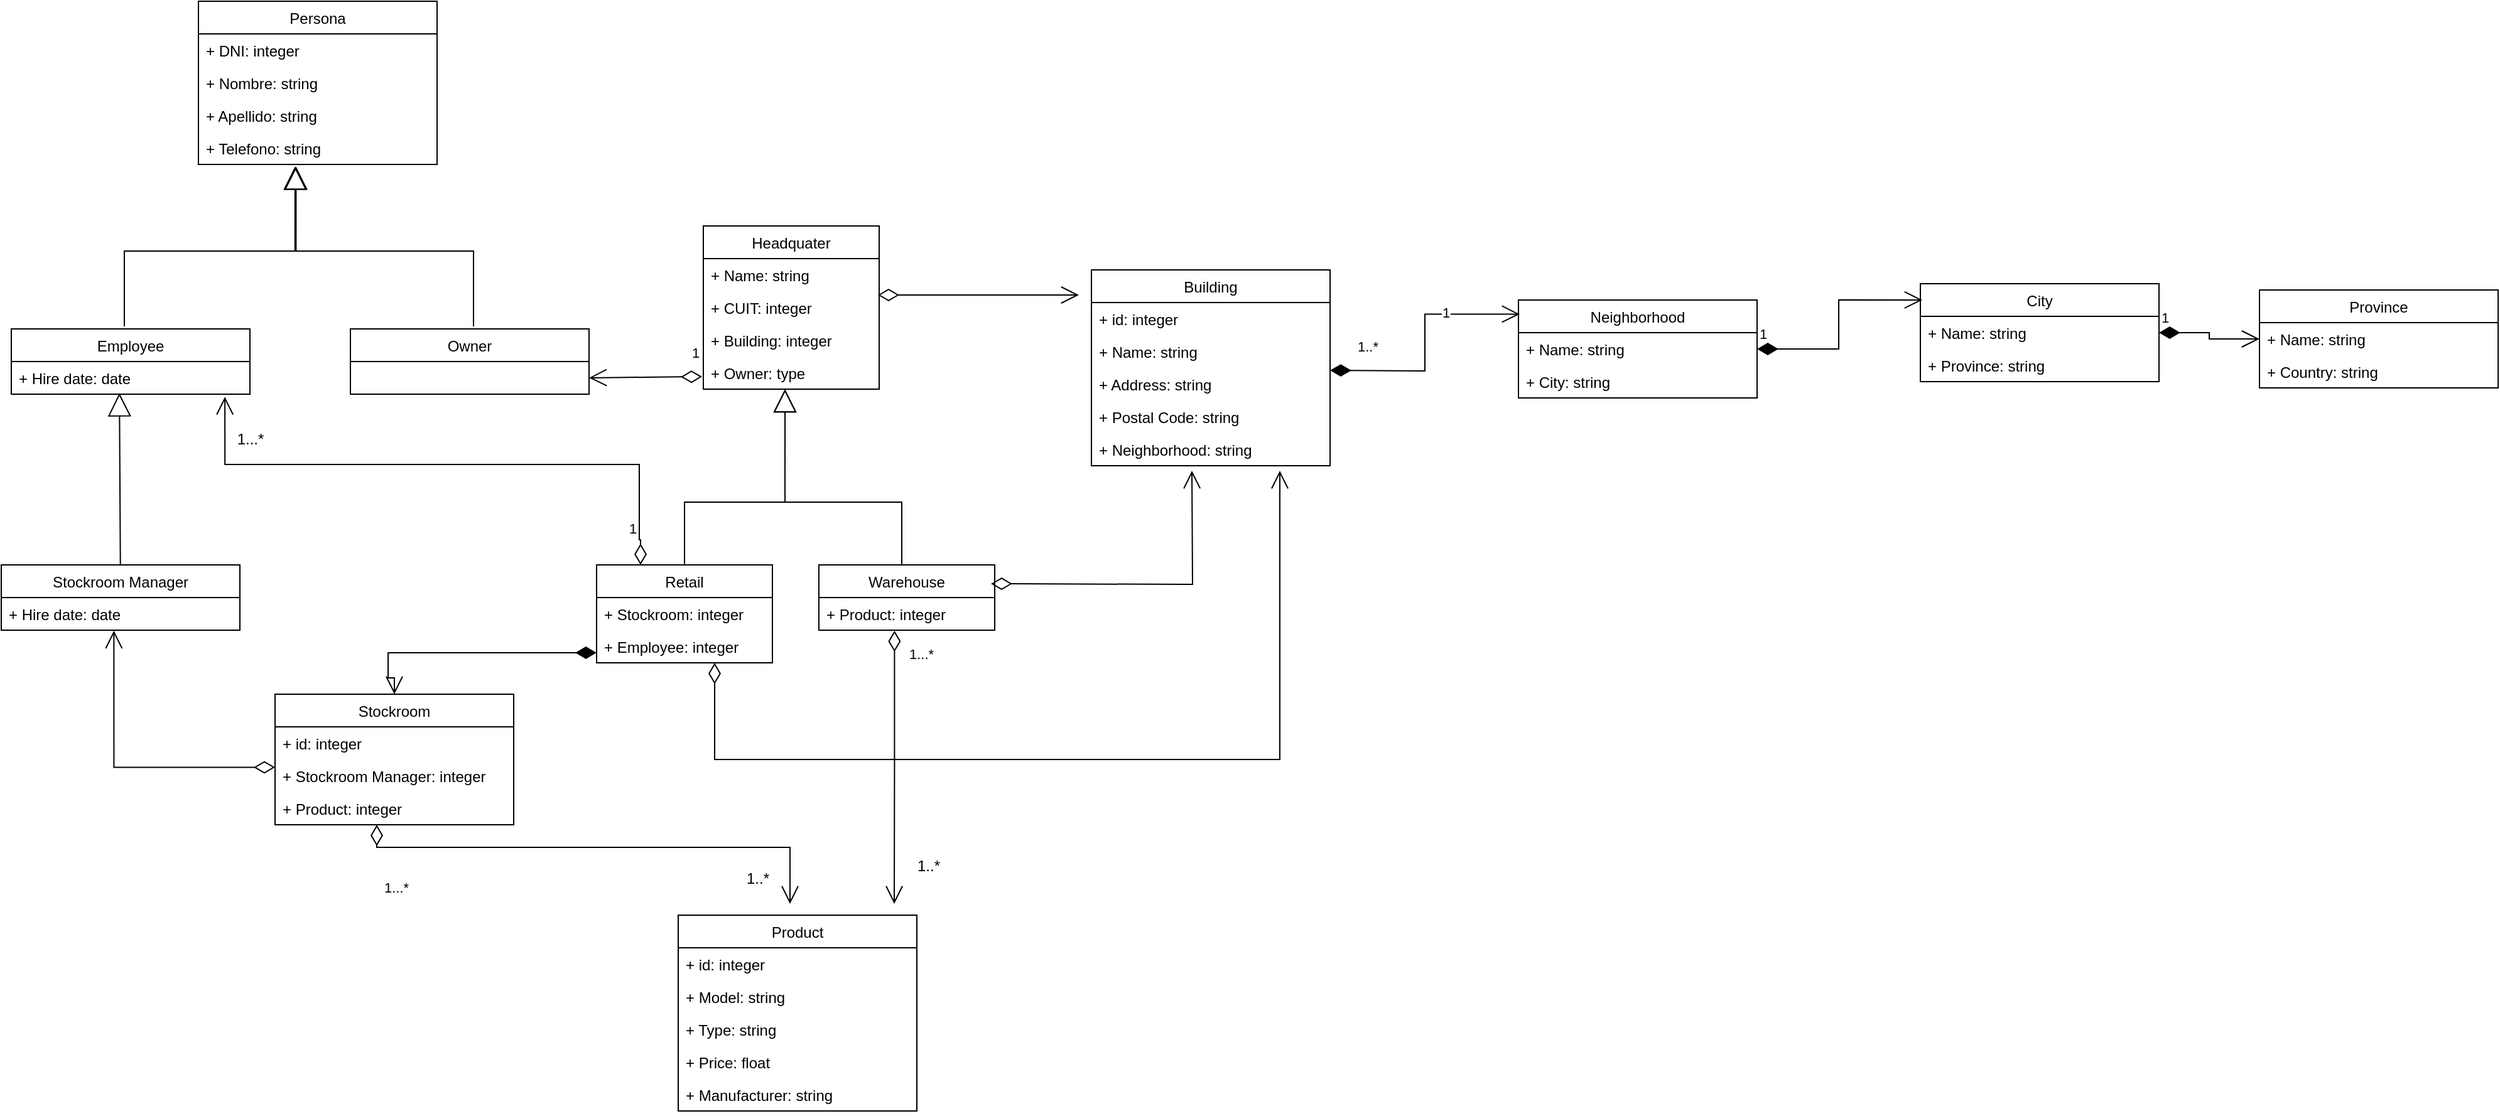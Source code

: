 <mxfile version="20.2.3" type="device"><diagram id="C5RBs43oDa-KdzZeNtuy" name="Page-1"><mxGraphModel dx="1457" dy="1857" grid="1" gridSize="10" guides="1" tooltips="1" connect="1" arrows="1" fold="1" page="1" pageScale="1" pageWidth="827" pageHeight="1169" math="0" shadow="0"><root><mxCell id="WIyWlLk6GJQsqaUBKTNV-0"/><mxCell id="WIyWlLk6GJQsqaUBKTNV-1" parent="WIyWlLk6GJQsqaUBKTNV-0"/><mxCell id="0PK0ICvFkEbnGBf6CsSc-0" value="Headquater" style="swimlane;fontStyle=0;childLayout=stackLayout;horizontal=1;startSize=26;fillColor=none;horizontalStack=0;resizeParent=1;resizeParentMax=0;resizeLast=0;collapsible=1;marginBottom=0;" parent="WIyWlLk6GJQsqaUBKTNV-1" vertex="1"><mxGeometry x="651" y="-925" width="140" height="130" as="geometry"/></mxCell><mxCell id="0PK0ICvFkEbnGBf6CsSc-1" value="+ Name: string" style="text;strokeColor=none;fillColor=none;align=left;verticalAlign=top;spacingLeft=4;spacingRight=4;overflow=hidden;rotatable=0;points=[[0,0.5],[1,0.5]];portConstraint=eastwest;" parent="0PK0ICvFkEbnGBf6CsSc-0" vertex="1"><mxGeometry y="26" width="140" height="26" as="geometry"/></mxCell><mxCell id="0PK0ICvFkEbnGBf6CsSc-2" value="+ CUIT: integer" style="text;strokeColor=none;fillColor=none;align=left;verticalAlign=top;spacingLeft=4;spacingRight=4;overflow=hidden;rotatable=0;points=[[0,0.5],[1,0.5]];portConstraint=eastwest;" parent="0PK0ICvFkEbnGBf6CsSc-0" vertex="1"><mxGeometry y="52" width="140" height="26" as="geometry"/></mxCell><mxCell id="0PK0ICvFkEbnGBf6CsSc-3" value="+ Building: integer" style="text;strokeColor=none;fillColor=none;align=left;verticalAlign=top;spacingLeft=4;spacingRight=4;overflow=hidden;rotatable=0;points=[[0,0.5],[1,0.5]];portConstraint=eastwest;" parent="0PK0ICvFkEbnGBf6CsSc-0" vertex="1"><mxGeometry y="78" width="140" height="26" as="geometry"/></mxCell><mxCell id="0PK0ICvFkEbnGBf6CsSc-4" value="+ Owner: type" style="text;strokeColor=none;fillColor=none;align=left;verticalAlign=top;spacingLeft=4;spacingRight=4;overflow=hidden;rotatable=0;points=[[0,0.5],[1,0.5]];portConstraint=eastwest;" parent="0PK0ICvFkEbnGBf6CsSc-0" vertex="1"><mxGeometry y="104" width="140" height="26" as="geometry"/></mxCell><mxCell id="0PK0ICvFkEbnGBf6CsSc-5" value="Retail" style="swimlane;fontStyle=0;childLayout=stackLayout;horizontal=1;startSize=26;fillColor=none;horizontalStack=0;resizeParent=1;resizeParentMax=0;resizeLast=0;collapsible=1;marginBottom=0;" parent="WIyWlLk6GJQsqaUBKTNV-1" vertex="1"><mxGeometry x="566" y="-655" width="140" height="78" as="geometry"/></mxCell><mxCell id="0PK0ICvFkEbnGBf6CsSc-14" value="+ Stockroom: integer" style="text;strokeColor=none;fillColor=none;align=left;verticalAlign=top;spacingLeft=4;spacingRight=4;overflow=hidden;rotatable=0;points=[[0,0.5],[1,0.5]];portConstraint=eastwest;" parent="0PK0ICvFkEbnGBf6CsSc-5" vertex="1"><mxGeometry y="26" width="140" height="26" as="geometry"/></mxCell><mxCell id="6OCZsPGYcx8djJ6pKx96-6" value="+ Employee: integer" style="text;strokeColor=none;fillColor=none;align=left;verticalAlign=top;spacingLeft=4;spacingRight=4;overflow=hidden;rotatable=0;points=[[0,0.5],[1,0.5]];portConstraint=eastwest;" vertex="1" parent="0PK0ICvFkEbnGBf6CsSc-5"><mxGeometry y="52" width="140" height="26" as="geometry"/></mxCell><mxCell id="0PK0ICvFkEbnGBf6CsSc-11" value="Stockroom" style="swimlane;fontStyle=0;childLayout=stackLayout;horizontal=1;startSize=26;fillColor=none;horizontalStack=0;resizeParent=1;resizeParentMax=0;resizeLast=0;collapsible=1;marginBottom=0;" parent="WIyWlLk6GJQsqaUBKTNV-1" vertex="1"><mxGeometry x="310" y="-552" width="190" height="104" as="geometry"/></mxCell><mxCell id="0PK0ICvFkEbnGBf6CsSc-12" value="+ id: integer" style="text;strokeColor=none;fillColor=none;align=left;verticalAlign=top;spacingLeft=4;spacingRight=4;overflow=hidden;rotatable=0;points=[[0,0.5],[1,0.5]];portConstraint=eastwest;" parent="0PK0ICvFkEbnGBf6CsSc-11" vertex="1"><mxGeometry y="26" width="190" height="26" as="geometry"/></mxCell><mxCell id="0PK0ICvFkEbnGBf6CsSc-13" value="+ Stockroom Manager: integer" style="text;strokeColor=none;fillColor=none;align=left;verticalAlign=top;spacingLeft=4;spacingRight=4;overflow=hidden;rotatable=0;points=[[0,0.5],[1,0.5]];portConstraint=eastwest;" parent="0PK0ICvFkEbnGBf6CsSc-11" vertex="1"><mxGeometry y="52" width="190" height="26" as="geometry"/></mxCell><mxCell id="6OCZsPGYcx8djJ6pKx96-5" value="+ Product: integer" style="text;strokeColor=none;fillColor=none;align=left;verticalAlign=top;spacingLeft=4;spacingRight=4;overflow=hidden;rotatable=0;points=[[0,0.5],[1,0.5]];portConstraint=eastwest;" vertex="1" parent="0PK0ICvFkEbnGBf6CsSc-11"><mxGeometry y="78" width="190" height="26" as="geometry"/></mxCell><mxCell id="0PK0ICvFkEbnGBf6CsSc-15" value="Persona" style="swimlane;fontStyle=0;childLayout=stackLayout;horizontal=1;startSize=26;fillColor=none;horizontalStack=0;resizeParent=1;resizeParentMax=0;resizeLast=0;collapsible=1;marginBottom=0;" parent="WIyWlLk6GJQsqaUBKTNV-1" vertex="1"><mxGeometry x="249" y="-1104" width="190" height="130" as="geometry"/></mxCell><mxCell id="0PK0ICvFkEbnGBf6CsSc-16" value="+ DNI: integer" style="text;strokeColor=none;fillColor=none;align=left;verticalAlign=top;spacingLeft=4;spacingRight=4;overflow=hidden;rotatable=0;points=[[0,0.5],[1,0.5]];portConstraint=eastwest;" parent="0PK0ICvFkEbnGBf6CsSc-15" vertex="1"><mxGeometry y="26" width="190" height="26" as="geometry"/></mxCell><mxCell id="0PK0ICvFkEbnGBf6CsSc-17" value="+ Nombre: string" style="text;strokeColor=none;fillColor=none;align=left;verticalAlign=top;spacingLeft=4;spacingRight=4;overflow=hidden;rotatable=0;points=[[0,0.5],[1,0.5]];portConstraint=eastwest;" parent="0PK0ICvFkEbnGBf6CsSc-15" vertex="1"><mxGeometry y="52" width="190" height="26" as="geometry"/></mxCell><mxCell id="0PK0ICvFkEbnGBf6CsSc-18" value="+ Apellido: string" style="text;strokeColor=none;fillColor=none;align=left;verticalAlign=top;spacingLeft=4;spacingRight=4;overflow=hidden;rotatable=0;points=[[0,0.5],[1,0.5]];portConstraint=eastwest;" parent="0PK0ICvFkEbnGBf6CsSc-15" vertex="1"><mxGeometry y="78" width="190" height="26" as="geometry"/></mxCell><mxCell id="0PK0ICvFkEbnGBf6CsSc-19" value="+ Telefono: string" style="text;strokeColor=none;fillColor=none;align=left;verticalAlign=top;spacingLeft=4;spacingRight=4;overflow=hidden;rotatable=0;points=[[0,0.5],[1,0.5]];portConstraint=eastwest;" parent="0PK0ICvFkEbnGBf6CsSc-15" vertex="1"><mxGeometry y="104" width="190" height="26" as="geometry"/></mxCell><mxCell id="0PK0ICvFkEbnGBf6CsSc-20" value="Product" style="swimlane;fontStyle=0;childLayout=stackLayout;horizontal=1;startSize=26;fillColor=none;horizontalStack=0;resizeParent=1;resizeParentMax=0;resizeLast=0;collapsible=1;marginBottom=0;" parent="WIyWlLk6GJQsqaUBKTNV-1" vertex="1"><mxGeometry x="631" y="-376" width="190" height="156" as="geometry"/></mxCell><mxCell id="0PK0ICvFkEbnGBf6CsSc-21" value="+ id: integer" style="text;strokeColor=none;fillColor=none;align=left;verticalAlign=top;spacingLeft=4;spacingRight=4;overflow=hidden;rotatable=0;points=[[0,0.5],[1,0.5]];portConstraint=eastwest;" parent="0PK0ICvFkEbnGBf6CsSc-20" vertex="1"><mxGeometry y="26" width="190" height="26" as="geometry"/></mxCell><mxCell id="6OCZsPGYcx8djJ6pKx96-8" value="+ Model: string" style="text;strokeColor=none;fillColor=none;align=left;verticalAlign=top;spacingLeft=4;spacingRight=4;overflow=hidden;rotatable=0;points=[[0,0.5],[1,0.5]];portConstraint=eastwest;" vertex="1" parent="0PK0ICvFkEbnGBf6CsSc-20"><mxGeometry y="52" width="190" height="26" as="geometry"/></mxCell><mxCell id="0PK0ICvFkEbnGBf6CsSc-66" value="+ Type: string" style="text;strokeColor=none;fillColor=none;align=left;verticalAlign=top;spacingLeft=4;spacingRight=4;overflow=hidden;rotatable=0;points=[[0,0.5],[1,0.5]];portConstraint=eastwest;" parent="0PK0ICvFkEbnGBf6CsSc-20" vertex="1"><mxGeometry y="78" width="190" height="26" as="geometry"/></mxCell><mxCell id="0PK0ICvFkEbnGBf6CsSc-65" value="+ Price: float" style="text;strokeColor=none;fillColor=none;align=left;verticalAlign=top;spacingLeft=4;spacingRight=4;overflow=hidden;rotatable=0;points=[[0,0.5],[1,0.5]];portConstraint=eastwest;" parent="0PK0ICvFkEbnGBf6CsSc-20" vertex="1"><mxGeometry y="104" width="190" height="26" as="geometry"/></mxCell><mxCell id="6OCZsPGYcx8djJ6pKx96-9" value="+ Manufacturer: string" style="text;strokeColor=none;fillColor=none;align=left;verticalAlign=top;spacingLeft=4;spacingRight=4;overflow=hidden;rotatable=0;points=[[0,0.5],[1,0.5]];portConstraint=eastwest;" vertex="1" parent="0PK0ICvFkEbnGBf6CsSc-20"><mxGeometry y="130" width="190" height="26" as="geometry"/></mxCell><mxCell id="0PK0ICvFkEbnGBf6CsSc-23" value="Owner" style="swimlane;fontStyle=0;childLayout=stackLayout;horizontal=1;startSize=26;fillColor=none;horizontalStack=0;resizeParent=1;resizeParentMax=0;resizeLast=0;collapsible=1;marginBottom=0;" parent="WIyWlLk6GJQsqaUBKTNV-1" vertex="1"><mxGeometry x="370" y="-843" width="190" height="52" as="geometry"/></mxCell><mxCell id="0PK0ICvFkEbnGBf6CsSc-28" value="Employee" style="swimlane;fontStyle=0;childLayout=stackLayout;horizontal=1;startSize=26;fillColor=none;horizontalStack=0;resizeParent=1;resizeParentMax=0;resizeLast=0;collapsible=1;marginBottom=0;" parent="WIyWlLk6GJQsqaUBKTNV-1" vertex="1"><mxGeometry x="100" y="-843" width="190" height="52" as="geometry"/></mxCell><mxCell id="0PK0ICvFkEbnGBf6CsSc-32" value="+ Hire date: date" style="text;strokeColor=none;fillColor=none;align=left;verticalAlign=top;spacingLeft=4;spacingRight=4;overflow=hidden;rotatable=0;points=[[0,0.5],[1,0.5]];portConstraint=eastwest;" parent="0PK0ICvFkEbnGBf6CsSc-28" vertex="1"><mxGeometry y="26" width="190" height="26" as="geometry"/></mxCell><mxCell id="0PK0ICvFkEbnGBf6CsSc-33" value="Building" style="swimlane;fontStyle=0;childLayout=stackLayout;horizontal=1;startSize=26;fillColor=none;horizontalStack=0;resizeParent=1;resizeParentMax=0;resizeLast=0;collapsible=1;marginBottom=0;" parent="WIyWlLk6GJQsqaUBKTNV-1" vertex="1"><mxGeometry x="960" y="-890" width="190" height="156" as="geometry"/></mxCell><mxCell id="0PK0ICvFkEbnGBf6CsSc-34" value="+ id: integer" style="text;strokeColor=none;fillColor=none;align=left;verticalAlign=top;spacingLeft=4;spacingRight=4;overflow=hidden;rotatable=0;points=[[0,0.5],[1,0.5]];portConstraint=eastwest;" parent="0PK0ICvFkEbnGBf6CsSc-33" vertex="1"><mxGeometry y="26" width="190" height="26" as="geometry"/></mxCell><mxCell id="0PK0ICvFkEbnGBf6CsSc-58" value="+ Name: string" style="text;strokeColor=none;fillColor=none;align=left;verticalAlign=top;spacingLeft=4;spacingRight=4;overflow=hidden;rotatable=0;points=[[0,0.5],[1,0.5]];portConstraint=eastwest;" parent="0PK0ICvFkEbnGBf6CsSc-33" vertex="1"><mxGeometry y="52" width="190" height="26" as="geometry"/></mxCell><mxCell id="0PK0ICvFkEbnGBf6CsSc-35" value="+ Address: string" style="text;strokeColor=none;fillColor=none;align=left;verticalAlign=top;spacingLeft=4;spacingRight=4;overflow=hidden;rotatable=0;points=[[0,0.5],[1,0.5]];portConstraint=eastwest;" parent="0PK0ICvFkEbnGBf6CsSc-33" vertex="1"><mxGeometry y="78" width="190" height="26" as="geometry"/></mxCell><mxCell id="0PK0ICvFkEbnGBf6CsSc-63" value="+ Postal Code: string" style="text;strokeColor=none;fillColor=none;align=left;verticalAlign=top;spacingLeft=4;spacingRight=4;overflow=hidden;rotatable=0;points=[[0,0.5],[1,0.5]];portConstraint=eastwest;" parent="0PK0ICvFkEbnGBf6CsSc-33" vertex="1"><mxGeometry y="104" width="190" height="26" as="geometry"/></mxCell><mxCell id="0PK0ICvFkEbnGBf6CsSc-36" value="+ Neighborhood: string" style="text;strokeColor=none;fillColor=none;align=left;verticalAlign=top;spacingLeft=4;spacingRight=4;overflow=hidden;rotatable=0;points=[[0,0.5],[1,0.5]];portConstraint=eastwest;" parent="0PK0ICvFkEbnGBf6CsSc-33" vertex="1"><mxGeometry y="130" width="190" height="26" as="geometry"/></mxCell><mxCell id="0PK0ICvFkEbnGBf6CsSc-37" value="Stockroom Manager" style="swimlane;fontStyle=0;childLayout=stackLayout;horizontal=1;startSize=26;fillColor=none;horizontalStack=0;resizeParent=1;resizeParentMax=0;resizeLast=0;collapsible=1;marginBottom=0;" parent="WIyWlLk6GJQsqaUBKTNV-1" vertex="1"><mxGeometry x="92" y="-655" width="190" height="52" as="geometry"/></mxCell><mxCell id="0PK0ICvFkEbnGBf6CsSc-64" value="+ Hire date: date" style="text;strokeColor=none;fillColor=none;align=left;verticalAlign=top;spacingLeft=4;spacingRight=4;overflow=hidden;rotatable=0;points=[[0,0.5],[1,0.5]];portConstraint=eastwest;" parent="0PK0ICvFkEbnGBf6CsSc-37" vertex="1"><mxGeometry y="26" width="190" height="26" as="geometry"/></mxCell><mxCell id="0PK0ICvFkEbnGBf6CsSc-54" value="City" style="swimlane;fontStyle=0;childLayout=stackLayout;horizontal=1;startSize=26;fillColor=none;horizontalStack=0;resizeParent=1;resizeParentMax=0;resizeLast=0;collapsible=1;marginBottom=0;" parent="WIyWlLk6GJQsqaUBKTNV-1" vertex="1"><mxGeometry x="1620" y="-879" width="190" height="78" as="geometry"/></mxCell><mxCell id="0PK0ICvFkEbnGBf6CsSc-55" value="+ Name: string" style="text;strokeColor=none;fillColor=none;align=left;verticalAlign=top;spacingLeft=4;spacingRight=4;overflow=hidden;rotatable=0;points=[[0,0.5],[1,0.5]];portConstraint=eastwest;" parent="0PK0ICvFkEbnGBf6CsSc-54" vertex="1"><mxGeometry y="26" width="190" height="26" as="geometry"/></mxCell><mxCell id="0PK0ICvFkEbnGBf6CsSc-57" value="+ Province: string" style="text;strokeColor=none;fillColor=none;align=left;verticalAlign=top;spacingLeft=4;spacingRight=4;overflow=hidden;rotatable=0;points=[[0,0.5],[1,0.5]];portConstraint=eastwest;" parent="0PK0ICvFkEbnGBf6CsSc-54" vertex="1"><mxGeometry y="52" width="190" height="26" as="geometry"/></mxCell><mxCell id="0PK0ICvFkEbnGBf6CsSc-59" value="Province" style="swimlane;fontStyle=0;childLayout=stackLayout;horizontal=1;startSize=26;fillColor=none;horizontalStack=0;resizeParent=1;resizeParentMax=0;resizeLast=0;collapsible=1;marginBottom=0;" parent="WIyWlLk6GJQsqaUBKTNV-1" vertex="1"><mxGeometry x="1890" y="-874" width="190" height="78" as="geometry"/></mxCell><mxCell id="0PK0ICvFkEbnGBf6CsSc-60" value="+ Name: string" style="text;strokeColor=none;fillColor=none;align=left;verticalAlign=top;spacingLeft=4;spacingRight=4;overflow=hidden;rotatable=0;points=[[0,0.5],[1,0.5]];portConstraint=eastwest;" parent="0PK0ICvFkEbnGBf6CsSc-59" vertex="1"><mxGeometry y="26" width="190" height="26" as="geometry"/></mxCell><mxCell id="0PK0ICvFkEbnGBf6CsSc-62" value="+ Country: string" style="text;strokeColor=none;fillColor=none;align=left;verticalAlign=top;spacingLeft=4;spacingRight=4;overflow=hidden;rotatable=0;points=[[0,0.5],[1,0.5]];portConstraint=eastwest;" parent="0PK0ICvFkEbnGBf6CsSc-59" vertex="1"><mxGeometry y="52" width="190" height="26" as="geometry"/></mxCell><mxCell id="0PK0ICvFkEbnGBf6CsSc-67" value="" style="endArrow=block;endSize=16;endFill=0;html=1;rounded=0;exitX=0.5;exitY=0;exitDx=0;exitDy=0;edgeStyle=orthogonalEdgeStyle;" parent="WIyWlLk6GJQsqaUBKTNV-1" source="0PK0ICvFkEbnGBf6CsSc-5" edge="1"><mxGeometry width="160" relative="1" as="geometry"><mxPoint x="729" y="-678" as="sourcePoint"/><mxPoint x="716" y="-795" as="targetPoint"/><Array as="points"><mxPoint x="636" y="-705"/><mxPoint x="716" y="-705"/></Array></mxGeometry></mxCell><mxCell id="0PK0ICvFkEbnGBf6CsSc-68" value="Warehouse" style="swimlane;fontStyle=0;childLayout=stackLayout;horizontal=1;startSize=26;fillColor=none;horizontalStack=0;resizeParent=1;resizeParentMax=0;resizeLast=0;collapsible=1;marginBottom=0;" parent="WIyWlLk6GJQsqaUBKTNV-1" vertex="1"><mxGeometry x="743" y="-655" width="140" height="52" as="geometry"/></mxCell><mxCell id="0PK0ICvFkEbnGBf6CsSc-69" value="+ Product: integer" style="text;strokeColor=none;fillColor=none;align=left;verticalAlign=top;spacingLeft=4;spacingRight=4;overflow=hidden;rotatable=0;points=[[0,0.5],[1,0.5]];portConstraint=eastwest;" parent="0PK0ICvFkEbnGBf6CsSc-68" vertex="1"><mxGeometry y="26" width="140" height="26" as="geometry"/></mxCell><mxCell id="0PK0ICvFkEbnGBf6CsSc-71" value="" style="endArrow=block;endSize=16;endFill=0;html=1;rounded=0;entryX=0.409;entryY=1.061;entryDx=0;entryDy=0;entryPerimeter=0;edgeStyle=orthogonalEdgeStyle;" parent="WIyWlLk6GJQsqaUBKTNV-1" target="0PK0ICvFkEbnGBf6CsSc-19" edge="1"><mxGeometry width="160" relative="1" as="geometry"><mxPoint x="190" y="-845" as="sourcePoint"/><mxPoint x="530" y="-885" as="targetPoint"/><Array as="points"><mxPoint x="190" y="-905"/><mxPoint x="327" y="-905"/></Array></mxGeometry></mxCell><mxCell id="0PK0ICvFkEbnGBf6CsSc-73" value="" style="endArrow=block;endSize=16;endFill=0;html=1;rounded=0;entryX=0.389;entryY=1.061;entryDx=0;entryDy=0;entryPerimeter=0;edgeStyle=orthogonalEdgeStyle;" parent="WIyWlLk6GJQsqaUBKTNV-1" edge="1"><mxGeometry width="160" relative="1" as="geometry"><mxPoint x="468" y="-845" as="sourcePoint"/><mxPoint x="325.91" y="-972.414" as="targetPoint"/><Array as="points"><mxPoint x="468" y="-905"/><mxPoint x="326" y="-905"/></Array></mxGeometry></mxCell><mxCell id="0PK0ICvFkEbnGBf6CsSc-74" value="" style="endArrow=block;endSize=16;endFill=0;html=1;rounded=0;edgeStyle=orthogonalEdgeStyle;" parent="WIyWlLk6GJQsqaUBKTNV-1" edge="1"><mxGeometry x="0.058" y="5" width="160" relative="1" as="geometry"><mxPoint x="809" y="-655" as="sourcePoint"/><mxPoint x="716.037" y="-795" as="targetPoint"/><Array as="points"><mxPoint x="809" y="-705"/><mxPoint x="716" y="-705"/></Array><mxPoint as="offset"/></mxGeometry></mxCell><mxCell id="0PK0ICvFkEbnGBf6CsSc-75" value="" style="endArrow=block;endSize=16;endFill=0;html=1;rounded=0;entryX=0.453;entryY=0.968;entryDx=0;entryDy=0;entryPerimeter=0;" parent="WIyWlLk6GJQsqaUBKTNV-1" source="0PK0ICvFkEbnGBf6CsSc-37" target="0PK0ICvFkEbnGBf6CsSc-32" edge="1"><mxGeometry width="160" relative="1" as="geometry"><mxPoint x="160" y="-695" as="sourcePoint"/><mxPoint x="320" y="-695" as="targetPoint"/></mxGeometry></mxCell><mxCell id="0PK0ICvFkEbnGBf6CsSc-78" value="1" style="endArrow=open;html=1;endSize=12;startArrow=diamondThin;startSize=14;startFill=0;edgeStyle=orthogonalEdgeStyle;align=left;verticalAlign=bottom;rounded=0;entryX=1;entryY=0.75;entryDx=0;entryDy=0;" parent="WIyWlLk6GJQsqaUBKTNV-1" target="0PK0ICvFkEbnGBf6CsSc-23" edge="1"><mxGeometry x="-0.78" y="-10" relative="1" as="geometry"><mxPoint x="650" y="-805" as="sourcePoint"/><mxPoint x="660" y="-905" as="targetPoint"/><mxPoint as="offset"/></mxGeometry></mxCell><mxCell id="0PK0ICvFkEbnGBf6CsSc-79" value="1" style="endArrow=open;html=1;endSize=12;startArrow=diamondThin;startSize=14;startFill=0;edgeStyle=orthogonalEdgeStyle;align=left;verticalAlign=bottom;rounded=0;exitX=0.25;exitY=0;exitDx=0;exitDy=0;entryX=0.895;entryY=1.082;entryDx=0;entryDy=0;entryPerimeter=0;" parent="WIyWlLk6GJQsqaUBKTNV-1" source="0PK0ICvFkEbnGBf6CsSc-5" target="0PK0ICvFkEbnGBf6CsSc-32" edge="1"><mxGeometry x="-0.907" y="10" relative="1" as="geometry"><mxPoint x="580" y="-675" as="sourcePoint"/><mxPoint x="290" y="-785" as="targetPoint"/><Array as="points"><mxPoint x="601" y="-675"/><mxPoint x="600" y="-675"/><mxPoint x="600" y="-735"/><mxPoint x="270" y="-735"/></Array><mxPoint as="offset"/></mxGeometry></mxCell><mxCell id="0PK0ICvFkEbnGBf6CsSc-80" value="" style="endArrow=open;html=1;endSize=12;startArrow=diamondThin;startSize=14;startFill=1;edgeStyle=orthogonalEdgeStyle;align=left;verticalAlign=bottom;rounded=0;entryX=0.5;entryY=0;entryDx=0;entryDy=0;" parent="WIyWlLk6GJQsqaUBKTNV-1" source="0PK0ICvFkEbnGBf6CsSc-5" target="0PK0ICvFkEbnGBf6CsSc-11" edge="1"><mxGeometry x="-0.892" y="15" relative="1" as="geometry"><mxPoint x="410" y="-585" as="sourcePoint"/><mxPoint x="400.06" y="-566.29" as="targetPoint"/><Array as="points"><mxPoint x="400" y="-585"/><mxPoint x="400" y="-565"/><mxPoint x="405" y="-565"/></Array><mxPoint x="1" as="offset"/></mxGeometry></mxCell><mxCell id="0PK0ICvFkEbnGBf6CsSc-81" value="" style="endArrow=open;html=1;endSize=12;startArrow=diamondThin;startSize=14;startFill=0;edgeStyle=orthogonalEdgeStyle;align=left;verticalAlign=bottom;rounded=0;entryX=0.472;entryY=1.014;entryDx=0;entryDy=0;entryPerimeter=0;exitX=0;exitY=0.239;exitDx=0;exitDy=0;exitPerimeter=0;" parent="WIyWlLk6GJQsqaUBKTNV-1" source="0PK0ICvFkEbnGBf6CsSc-13" target="0PK0ICvFkEbnGBf6CsSc-64" edge="1"><mxGeometry x="-0.764" y="-8" relative="1" as="geometry"><mxPoint x="280" y="-505" as="sourcePoint"/><mxPoint x="370" y="-475" as="targetPoint"/><mxPoint as="offset"/></mxGeometry></mxCell><mxCell id="0PK0ICvFkEbnGBf6CsSc-82" value="1...*" style="endArrow=open;html=1;endSize=12;startArrow=diamondThin;startSize=14;startFill=0;edgeStyle=orthogonalEdgeStyle;align=left;verticalAlign=bottom;rounded=0;" parent="WIyWlLk6GJQsqaUBKTNV-1" source="0PK0ICvFkEbnGBf6CsSc-11" edge="1"><mxGeometry x="-0.89" y="-41" relative="1" as="geometry"><mxPoint x="370" y="-425" as="sourcePoint"/><mxPoint x="720" y="-385" as="targetPoint"/><Array as="points"><mxPoint x="391" y="-430"/><mxPoint x="720" y="-430"/></Array><mxPoint as="offset"/></mxGeometry></mxCell><mxCell id="0PK0ICvFkEbnGBf6CsSc-83" value="1...*" style="endArrow=open;html=1;endSize=12;startArrow=diamondThin;startSize=14;startFill=0;edgeStyle=orthogonalEdgeStyle;align=left;verticalAlign=bottom;rounded=0;exitX=0.43;exitY=1.013;exitDx=0;exitDy=0;exitPerimeter=0;" parent="WIyWlLk6GJQsqaUBKTNV-1" source="0PK0ICvFkEbnGBf6CsSc-69" edge="1"><mxGeometry x="-0.746" y="10" relative="1" as="geometry"><mxPoint x="850" y="-545" as="sourcePoint"/><mxPoint x="803" y="-385" as="targetPoint"/><mxPoint as="offset"/></mxGeometry></mxCell><mxCell id="0PK0ICvFkEbnGBf6CsSc-86" value="" style="endArrow=open;html=1;endSize=12;startArrow=diamondThin;startSize=14;startFill=0;edgeStyle=orthogonalEdgeStyle;align=left;verticalAlign=bottom;rounded=0;" parent="WIyWlLk6GJQsqaUBKTNV-1" edge="1"><mxGeometry x="-0.625" y="30" relative="1" as="geometry"><mxPoint x="790" y="-870" as="sourcePoint"/><mxPoint x="950" y="-870" as="targetPoint"/><mxPoint as="offset"/></mxGeometry></mxCell><mxCell id="0PK0ICvFkEbnGBf6CsSc-87" value="" style="endArrow=open;html=1;endSize=12;startArrow=diamondThin;startSize=14;startFill=0;edgeStyle=orthogonalEdgeStyle;align=left;verticalAlign=bottom;rounded=0;" parent="WIyWlLk6GJQsqaUBKTNV-1" edge="1"><mxGeometry x="-0.84" y="20" relative="1" as="geometry"><mxPoint x="880" y="-640" as="sourcePoint"/><mxPoint x="1040" y="-730" as="targetPoint"/><mxPoint as="offset"/></mxGeometry></mxCell><mxCell id="0PK0ICvFkEbnGBf6CsSc-88" value="" style="endArrow=open;html=1;endSize=12;startArrow=diamondThin;startSize=14;startFill=0;edgeStyle=orthogonalEdgeStyle;align=left;verticalAlign=bottom;rounded=0;" parent="WIyWlLk6GJQsqaUBKTNV-1" edge="1" source="0PK0ICvFkEbnGBf6CsSc-5"><mxGeometry x="-0.943" y="10" relative="1" as="geometry"><mxPoint x="660" y="-600" as="sourcePoint"/><mxPoint x="1110" y="-730" as="targetPoint"/><Array as="points"><mxPoint x="660" y="-500"/><mxPoint x="1110" y="-500"/></Array><mxPoint as="offset"/></mxGeometry></mxCell><mxCell id="0PK0ICvFkEbnGBf6CsSc-91" value="1...*" style="text;html=1;align=center;verticalAlign=middle;resizable=0;points=[];autosize=1;strokeColor=none;fillColor=none;" parent="WIyWlLk6GJQsqaUBKTNV-1" vertex="1"><mxGeometry x="270" y="-770" width="40" height="30" as="geometry"/></mxCell><mxCell id="0PK0ICvFkEbnGBf6CsSc-92" value="1..*" style="text;html=1;align=center;verticalAlign=middle;resizable=0;points=[];autosize=1;strokeColor=none;fillColor=none;" parent="WIyWlLk6GJQsqaUBKTNV-1" vertex="1"><mxGeometry x="674" y="-420" width="40" height="30" as="geometry"/></mxCell><mxCell id="0PK0ICvFkEbnGBf6CsSc-93" value="1..*" style="text;html=1;align=center;verticalAlign=middle;resizable=0;points=[];autosize=1;strokeColor=none;fillColor=none;" parent="WIyWlLk6GJQsqaUBKTNV-1" vertex="1"><mxGeometry x="810" y="-430" width="40" height="30" as="geometry"/></mxCell><mxCell id="0PK0ICvFkEbnGBf6CsSc-96" value="Neighborhood" style="swimlane;fontStyle=0;childLayout=stackLayout;horizontal=1;startSize=26;fillColor=none;horizontalStack=0;resizeParent=1;resizeParentMax=0;resizeLast=0;collapsible=1;marginBottom=0;" parent="WIyWlLk6GJQsqaUBKTNV-1" vertex="1"><mxGeometry x="1300" y="-866" width="190" height="78" as="geometry"/></mxCell><mxCell id="0PK0ICvFkEbnGBf6CsSc-97" value="+ Name: string" style="text;strokeColor=none;fillColor=none;align=left;verticalAlign=top;spacingLeft=4;spacingRight=4;overflow=hidden;rotatable=0;points=[[0,0.5],[1,0.5]];portConstraint=eastwest;" parent="0PK0ICvFkEbnGBf6CsSc-96" vertex="1"><mxGeometry y="26" width="190" height="26" as="geometry"/></mxCell><mxCell id="0PK0ICvFkEbnGBf6CsSc-98" value="+ City: string" style="text;strokeColor=none;fillColor=none;align=left;verticalAlign=top;spacingLeft=4;spacingRight=4;overflow=hidden;rotatable=0;points=[[0,0.5],[1,0.5]];portConstraint=eastwest;" parent="0PK0ICvFkEbnGBf6CsSc-96" vertex="1"><mxGeometry y="52" width="190" height="26" as="geometry"/></mxCell><mxCell id="6OCZsPGYcx8djJ6pKx96-0" value="1..*" style="endArrow=open;html=1;endSize=12;startArrow=diamondThin;startSize=14;startFill=1;edgeStyle=orthogonalEdgeStyle;align=left;verticalAlign=bottom;rounded=0;entryX=0.005;entryY=0.144;entryDx=0;entryDy=0;entryPerimeter=0;" edge="1" parent="WIyWlLk6GJQsqaUBKTNV-1" target="0PK0ICvFkEbnGBf6CsSc-96"><mxGeometry x="-0.796" y="10" relative="1" as="geometry"><mxPoint x="1150" y="-810" as="sourcePoint"/><mxPoint x="1250" y="-820" as="targetPoint"/><mxPoint as="offset"/></mxGeometry></mxCell><mxCell id="6OCZsPGYcx8djJ6pKx96-3" value="1" style="edgeLabel;html=1;align=center;verticalAlign=middle;resizable=0;points=[];" vertex="1" connectable="0" parent="6OCZsPGYcx8djJ6pKx96-0"><mxGeometry x="0.398" y="1" relative="1" as="geometry"><mxPoint as="offset"/></mxGeometry></mxCell><mxCell id="6OCZsPGYcx8djJ6pKx96-1" value="1" style="endArrow=open;html=1;endSize=12;startArrow=diamondThin;startSize=14;startFill=1;edgeStyle=orthogonalEdgeStyle;align=left;verticalAlign=bottom;rounded=0;entryX=0.008;entryY=0.166;entryDx=0;entryDy=0;entryPerimeter=0;" edge="1" parent="WIyWlLk6GJQsqaUBKTNV-1" source="0PK0ICvFkEbnGBf6CsSc-96" target="0PK0ICvFkEbnGBf6CsSc-54"><mxGeometry x="-1" y="3" relative="1" as="geometry"><mxPoint x="1470" y="-730" as="sourcePoint"/><mxPoint x="1630" y="-730" as="targetPoint"/></mxGeometry></mxCell><mxCell id="6OCZsPGYcx8djJ6pKx96-2" value="1" style="endArrow=open;html=1;endSize=12;startArrow=diamondThin;startSize=14;startFill=1;edgeStyle=orthogonalEdgeStyle;align=left;verticalAlign=bottom;rounded=0;" edge="1" parent="WIyWlLk6GJQsqaUBKTNV-1" source="0PK0ICvFkEbnGBf6CsSc-54" target="0PK0ICvFkEbnGBf6CsSc-59"><mxGeometry x="-1" y="3" relative="1" as="geometry"><mxPoint x="1770" y="-820" as="sourcePoint"/><mxPoint x="1860" y="-820" as="targetPoint"/></mxGeometry></mxCell></root></mxGraphModel></diagram></mxfile>